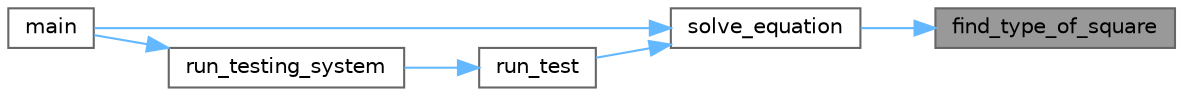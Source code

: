 digraph "find_type_of_square"
{
 // LATEX_PDF_SIZE
  bgcolor="transparent";
  edge [fontname=Helvetica,fontsize=10,labelfontname=Helvetica,labelfontsize=10];
  node [fontname=Helvetica,fontsize=10,shape=box,height=0.2,width=0.4];
  rankdir="RL";
  Node1 [id="Node000001",label="find_type_of_square",height=0.2,width=0.4,color="gray40", fillcolor="grey60", style="filled", fontcolor="black",tooltip=" "];
  Node1 -> Node2 [id="edge1_Node000001_Node000002",dir="back",color="steelblue1",style="solid",tooltip=" "];
  Node2 [id="Node000002",label="solve_equation",height=0.2,width=0.4,color="grey40", fillcolor="white", style="filled",URL="$solve__equation_8cpp.html#a716f9968e866c4700c17bc0c4001e7c4",tooltip="Function call solve_square() or solve_linear() solves equation in case of find_type_of_square()"];
  Node2 -> Node3 [id="edge2_Node000002_Node000003",dir="back",color="steelblue1",style="solid",tooltip=" "];
  Node3 [id="Node000003",label="main",height=0.2,width=0.4,color="grey40", fillcolor="white", style="filled",URL="$quadratic__equation_8cpp.html#a0ddf1224851353fc92bfbff6f499fa97",tooltip=" "];
  Node2 -> Node4 [id="edge3_Node000002_Node000004",dir="back",color="steelblue1",style="solid",tooltip=" "];
  Node4 [id="Node000004",label="run_test",height=0.2,width=0.4,color="grey40", fillcolor="white", style="filled",URL="$unit__test_8cpp.html#acb671112c73a49f9fdf13c14f7c0c41f",tooltip="Function starts one exact test."];
  Node4 -> Node5 [id="edge4_Node000004_Node000005",dir="back",color="steelblue1",style="solid",tooltip=" "];
  Node5 [id="Node000005",label="run_testing_system",height=0.2,width=0.4,color="grey40", fillcolor="white", style="filled",URL="$unit__test_8cpp.html#a0083b8b5485db15987c2f0041442ffab",tooltip="Function starts tests."];
  Node5 -> Node3 [id="edge5_Node000005_Node000003",dir="back",color="steelblue1",style="solid",tooltip=" "];
}

